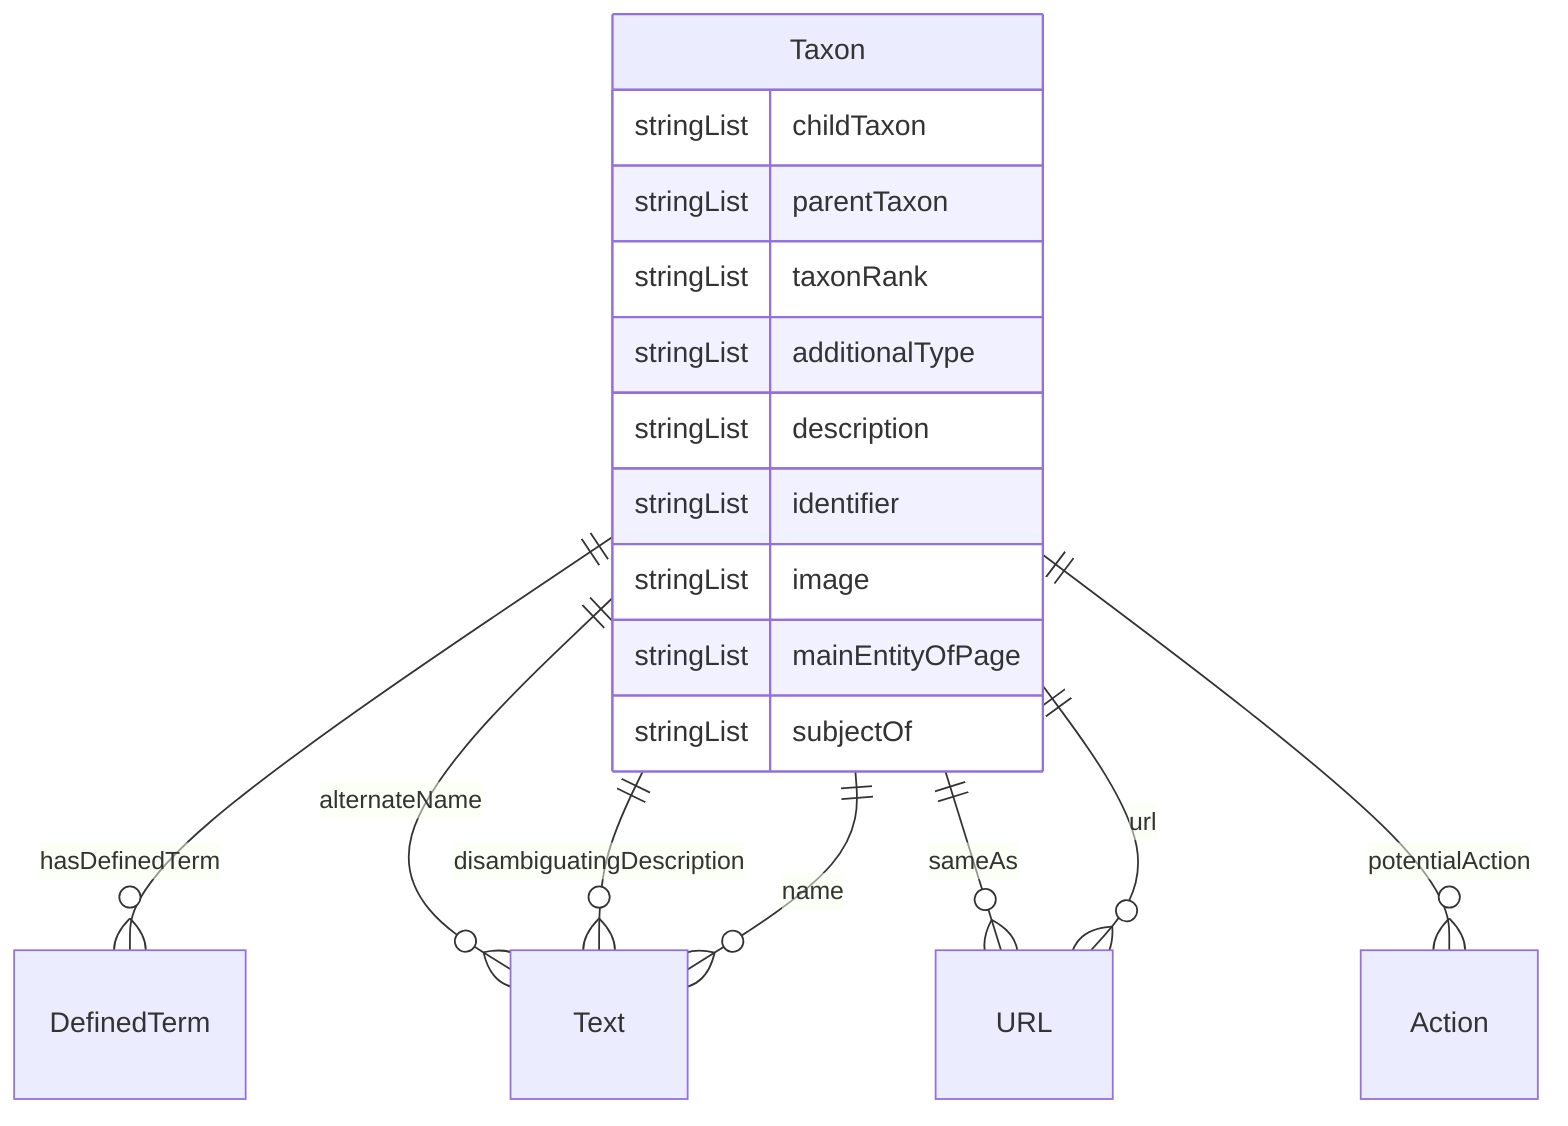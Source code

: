 erDiagram
Taxon {
    stringList childTaxon  
    stringList parentTaxon  
    stringList taxonRank  
    stringList additionalType  
    stringList description  
    stringList identifier  
    stringList image  
    stringList mainEntityOfPage  
    stringList subjectOf  
}

Taxon ||--}o DefinedTerm : "hasDefinedTerm"
Taxon ||--}o Text : "alternateName"
Taxon ||--}o Text : "disambiguatingDescription"
Taxon ||--}o Text : "name"
Taxon ||--}o URL : "sameAs"
Taxon ||--}o Action : "potentialAction"
Taxon ||--}o URL : "url"